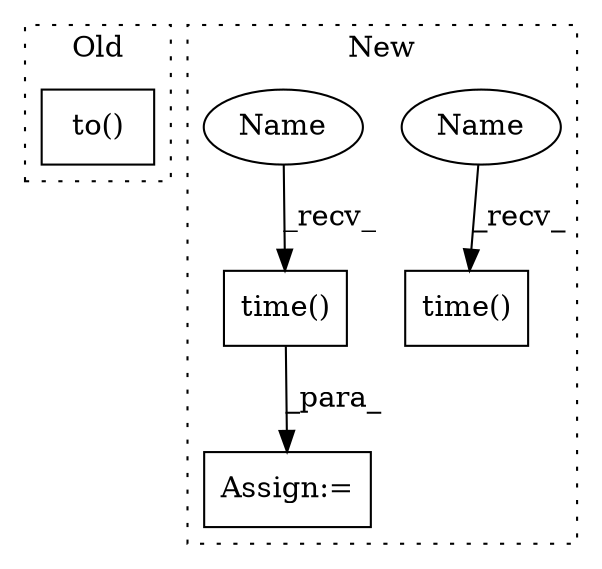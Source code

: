 digraph G {
subgraph cluster0 {
1 [label="to()" a="75" s="5379,5390" l="5,1" shape="box"];
label = "Old";
style="dotted";
}
subgraph cluster1 {
2 [label="time()" a="75" s="6343" l="11" shape="box"];
3 [label="Assign:=" a="68" s="6340" l="3" shape="box"];
4 [label="time()" a="75" s="5029" l="11" shape="box"];
5 [label="Name" a="87" s="5029" l="4" shape="ellipse"];
6 [label="Name" a="87" s="6343" l="4" shape="ellipse"];
label = "New";
style="dotted";
}
2 -> 3 [label="_para_"];
5 -> 4 [label="_recv_"];
6 -> 2 [label="_recv_"];
}
